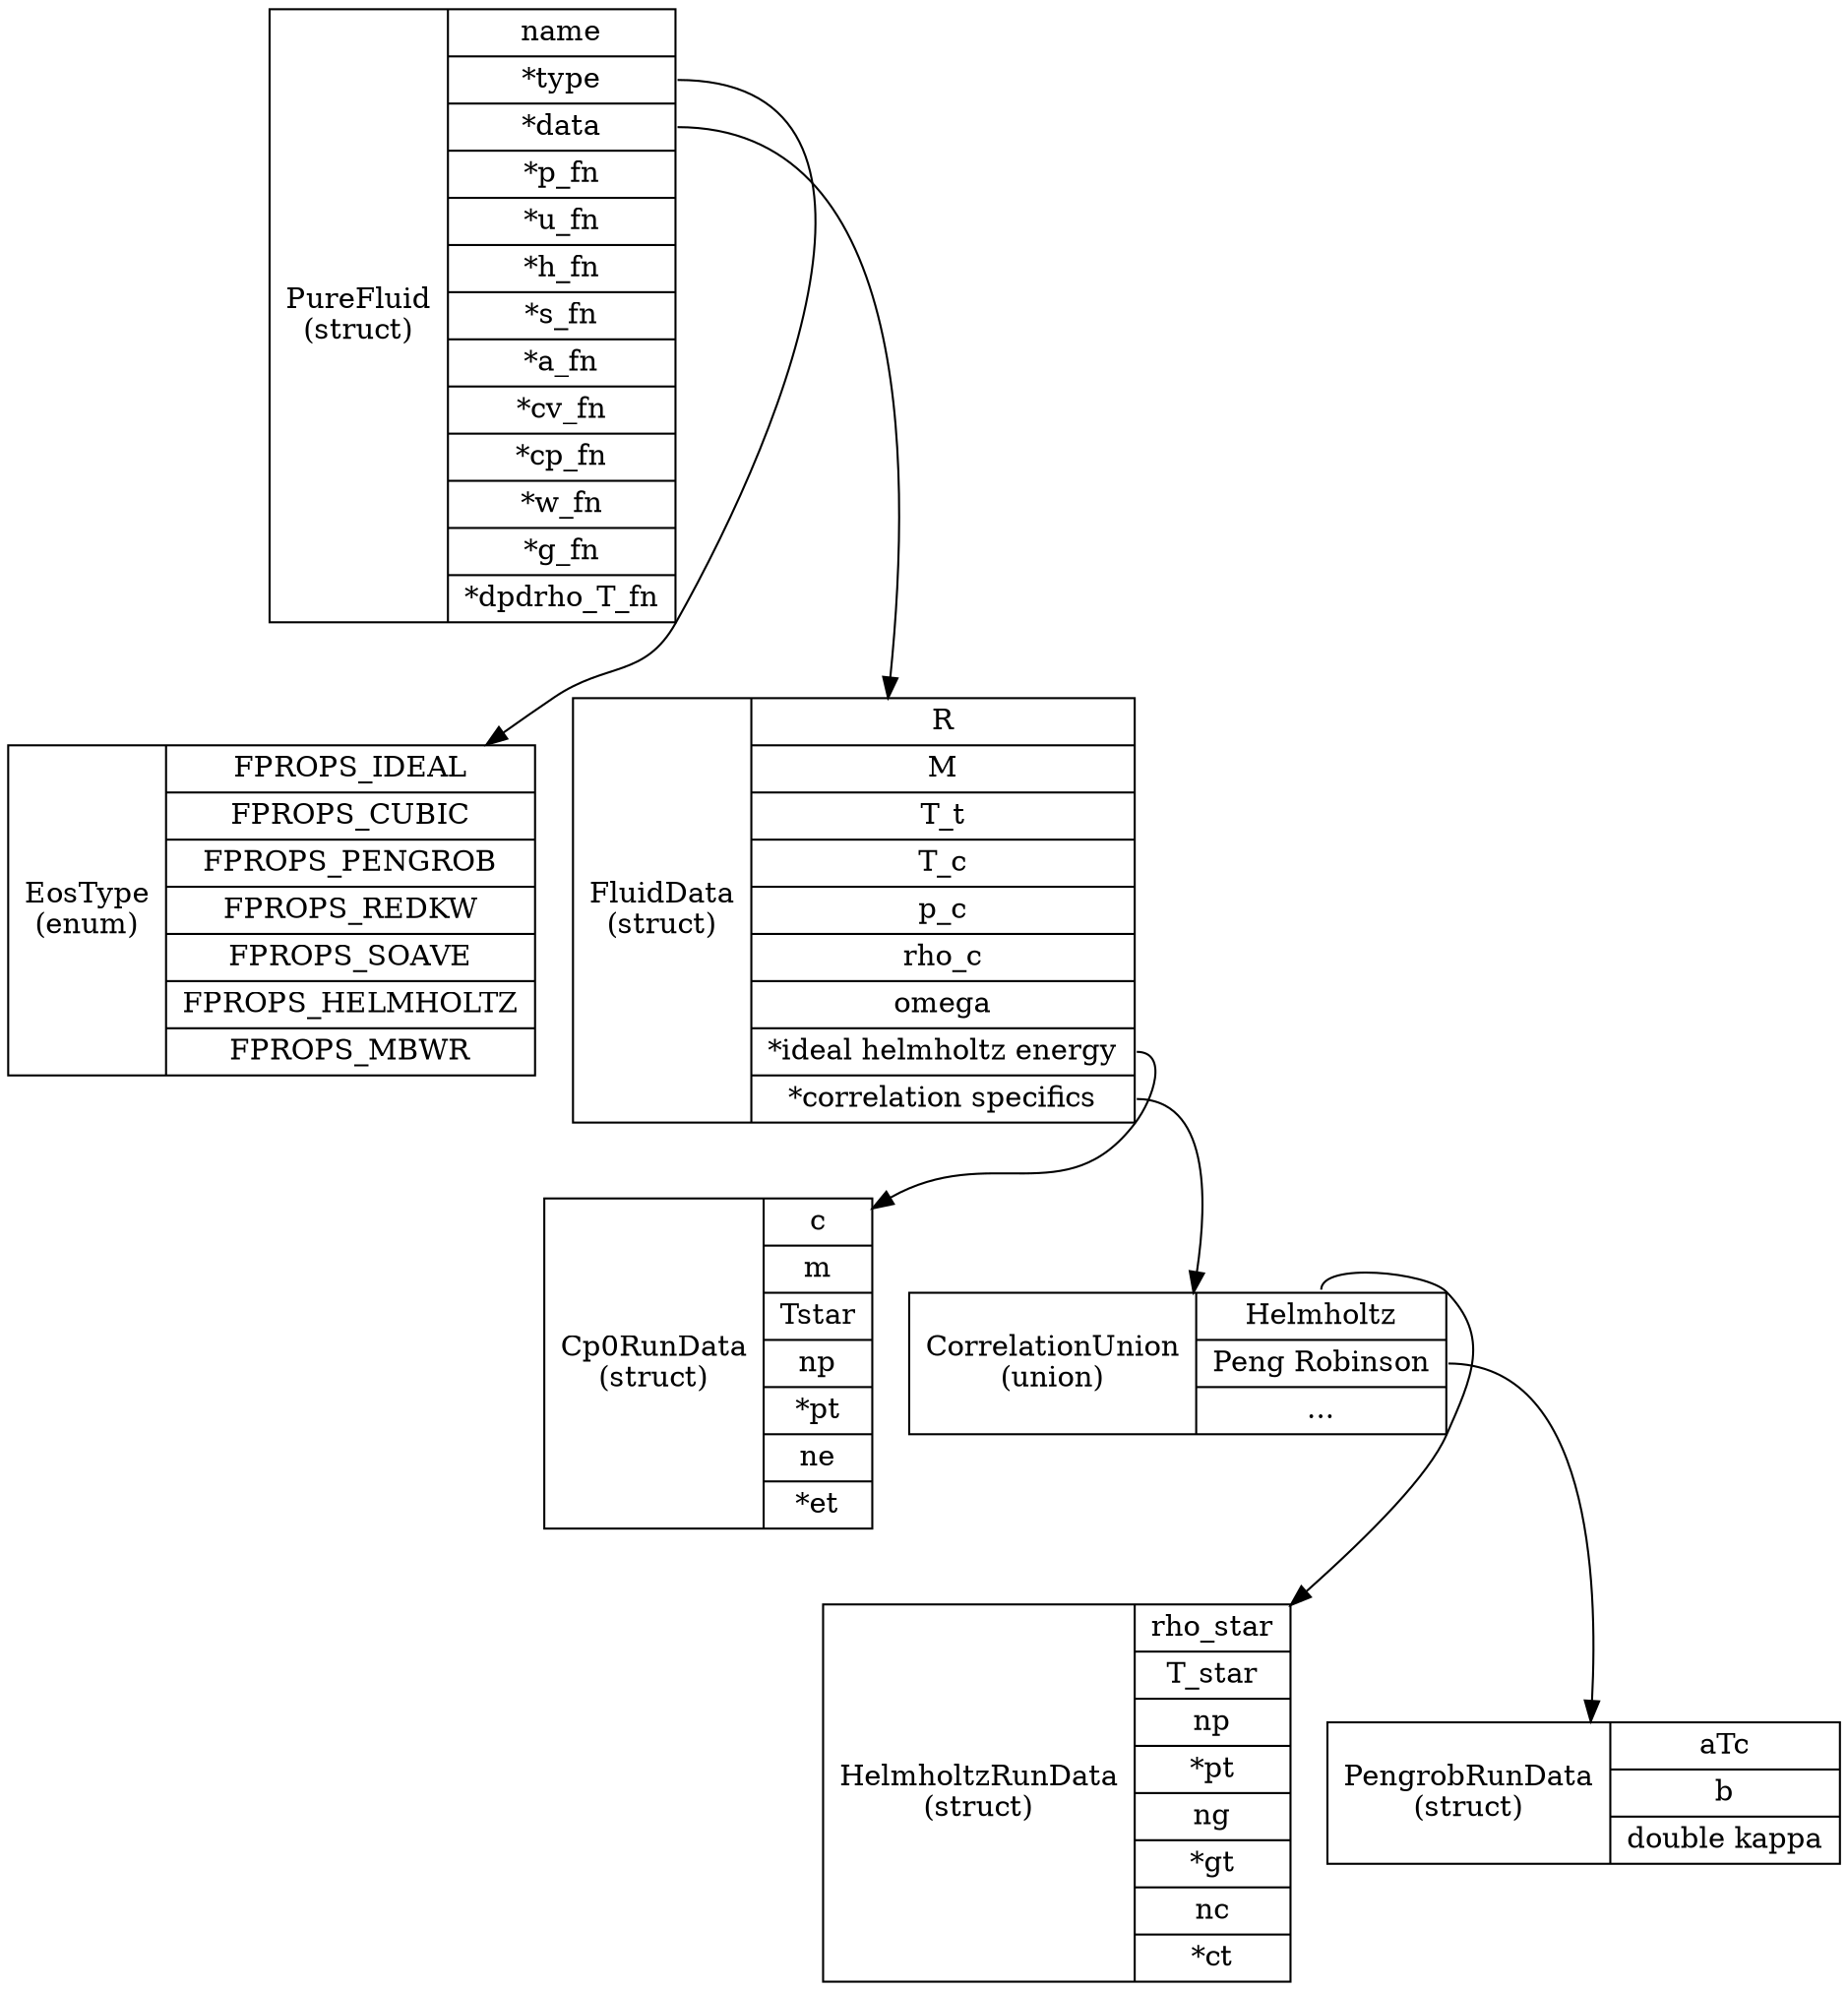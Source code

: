 digraph structs {
node [shape=record];
PureFluid [label="PureFluid\n(struct)|{\
name|\
<type> *type|\
<data> *data|\
*p_fn|\
*u_fn|\
*h_fn|\
*s_fn|\
*a_fn|\
*cv_fn|\
*cp_fn|\
*w_fn|\
*g_fn|\
*dpdrho_T_fn}"];

EosType [label="EosType\n(enum)|{\
FPROPS_IDEAL|\
FPROPS_CUBIC|\
FPROPS_PENGROB|\
FPROPS_REDKW|\
FPROPS_SOAVE|\
FPROPS_HELMHOLTZ|\
FPROPS_MBWR}"];

FluidData [label="FluidData\n(struct)|{\
R|\
M|\
T_t|\
T_c|\
p_c|\
rho_c|\
omega|\
<ideal>*ideal helmholtz energy|\
<correlation>*correlation specifics}"];

Cp0RunData [label="Cp0RunData\n(struct)|{\
c|\
m|\
Tstar|\
np|\
*pt|\
ne|\
*et}"];
	
CorrelationUnion [label="CorrelationUnion\n(union)|{\
<helm>Helmholtz|\
<pengrob>Peng Robinson|\
...}"];

HelmholtzRunData [label="HelmholtzRunData\n(struct)|{\
rho_star|\
T_star|\
np|\
*pt|\
ng|\
*gt|\
nc|\
*ct}"];

PengrobRunData [label="PengrobRunData\n(struct)|{\
aTc|\
b|\
double kappa}"];

PureFluid:type -> EosType;
PureFluid:data -> FluidData;
FluidData:ideal -> Cp0RunData;
FluidData:correlation -> CorrelationUnion;
CorrelationUnion:helm -> HelmholtzRunData;
CorrelationUnion:pengrob -> PengrobRunData;
}
